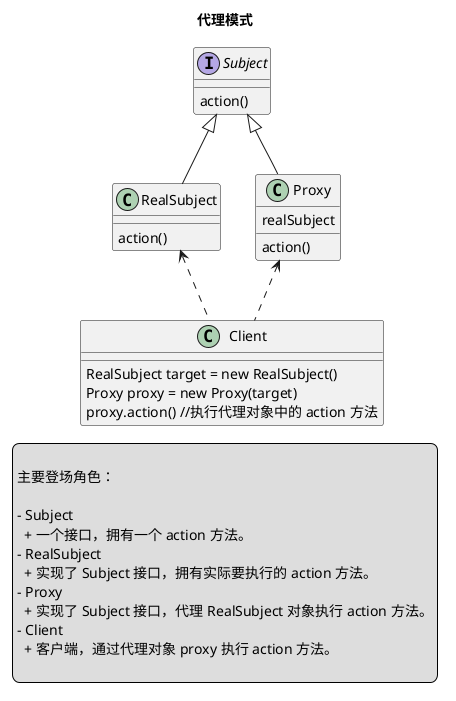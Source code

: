 @startuml
title 代理模式

interface Subject

class RealSubject
class Proxy
class Client

Subject <|-- Proxy
Subject <|-- RealSubject
Proxy <.. Client
RealSubject <.. Client


Subject : action()
RealSubject : action()
Proxy : realSubject
Proxy : action()
Client : RealSubject target = new RealSubject()
Client : Proxy proxy = new Proxy(target)
Client : proxy.action() //执行代理对象中的 action 方法


legend

主要登场角色：

- Subject
  + 一个接口，拥有一个 action 方法。
- RealSubject
  + 实现了 Subject 接口，拥有实际要执行的 action 方法。
- Proxy
  + 实现了 Subject 接口，代理 RealSubject 对象执行 action 方法。
- Client
  + 客户端，通过代理对象 proxy 执行 action 方法。

end legend

@enduml
